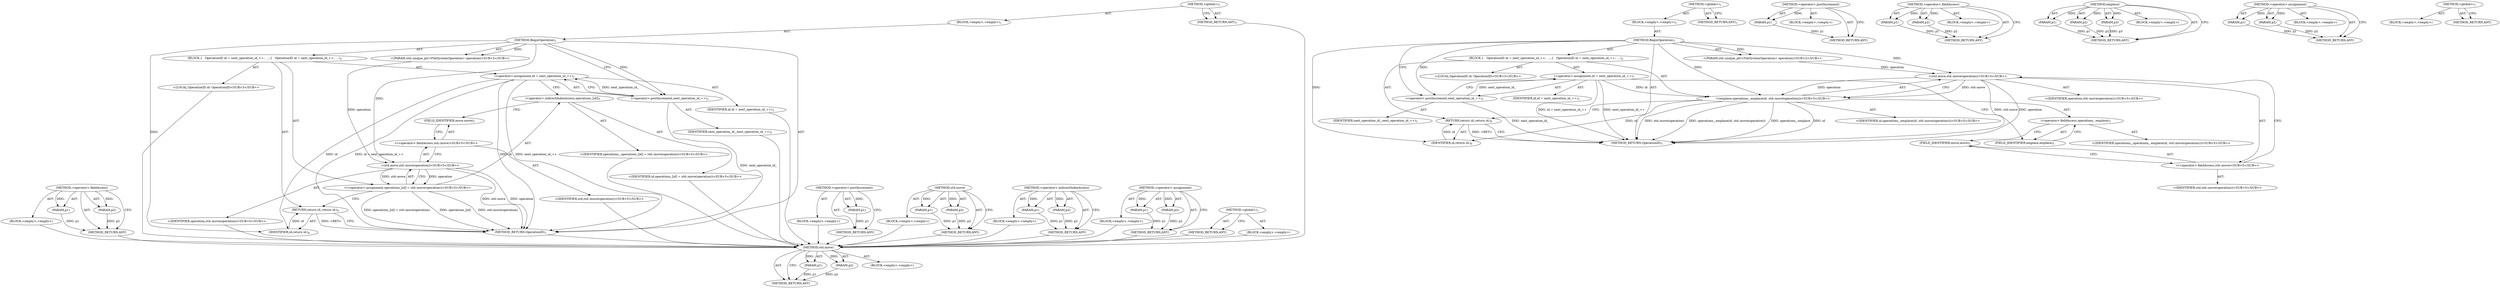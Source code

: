digraph "&lt;global&gt;" {
vulnerable_67 [label=<(METHOD,std.move)>];
vulnerable_68 [label=<(PARAM,p1)>];
vulnerable_69 [label=<(PARAM,p2)>];
vulnerable_70 [label=<(BLOCK,&lt;empty&gt;,&lt;empty&gt;)>];
vulnerable_71 [label=<(METHOD_RETURN,ANY)>];
vulnerable_6 [label=<(METHOD,&lt;global&gt;)<SUB>1</SUB>>];
vulnerable_7 [label=<(BLOCK,&lt;empty&gt;,&lt;empty&gt;)<SUB>1</SUB>>];
vulnerable_8 [label=<(METHOD,BeginOperation)<SUB>1</SUB>>];
vulnerable_9 [label="<(PARAM,std::unique_ptr&lt;FileSystemOperation&gt; operation)<SUB>2</SUB>>"];
vulnerable_10 [label=<(BLOCK,{
   OperationID id = next_operation_id_++;
 
 ...,{
   OperationID id = next_operation_id_++;
 
 ...)<SUB>2</SUB>>];
vulnerable_11 [label="<(LOCAL,OperationID id: OperationID)<SUB>3</SUB>>"];
vulnerable_12 [label=<(&lt;operator&gt;.assignment,id = next_operation_id_++)<SUB>3</SUB>>];
vulnerable_13 [label=<(IDENTIFIER,id,id = next_operation_id_++)<SUB>3</SUB>>];
vulnerable_14 [label=<(&lt;operator&gt;.postIncrement,next_operation_id_++)<SUB>3</SUB>>];
vulnerable_15 [label=<(IDENTIFIER,next_operation_id_,next_operation_id_++)<SUB>3</SUB>>];
vulnerable_16 [label="<(emplace,operations_.emplace(id, std::move(operation)))<SUB>5</SUB>>"];
vulnerable_17 [label=<(&lt;operator&gt;.fieldAccess,operations_.emplace)<SUB>5</SUB>>];
vulnerable_18 [label="<(IDENTIFIER,operations_,operations_.emplace(id, std::move(operation)))<SUB>5</SUB>>"];
vulnerable_19 [label=<(FIELD_IDENTIFIER,emplace,emplace)<SUB>5</SUB>>];
vulnerable_20 [label="<(IDENTIFIER,id,operations_.emplace(id, std::move(operation)))<SUB>5</SUB>>"];
vulnerable_21 [label="<(std.move,std::move(operation))<SUB>5</SUB>>"];
vulnerable_22 [label="<(&lt;operator&gt;.fieldAccess,std::move)<SUB>5</SUB>>"];
vulnerable_23 [label="<(IDENTIFIER,std,std::move(operation))<SUB>5</SUB>>"];
vulnerable_24 [label=<(FIELD_IDENTIFIER,move,move)<SUB>5</SUB>>];
vulnerable_25 [label="<(IDENTIFIER,operation,std::move(operation))<SUB>5</SUB>>"];
vulnerable_26 [label=<(RETURN,return id;,return id;)<SUB>6</SUB>>];
vulnerable_27 [label=<(IDENTIFIER,id,return id;)<SUB>6</SUB>>];
vulnerable_28 [label=<(METHOD_RETURN,OperationID)<SUB>1</SUB>>];
vulnerable_30 [label=<(METHOD_RETURN,ANY)<SUB>1</SUB>>];
vulnerable_52 [label=<(METHOD,&lt;operator&gt;.postIncrement)>];
vulnerable_53 [label=<(PARAM,p1)>];
vulnerable_54 [label=<(BLOCK,&lt;empty&gt;,&lt;empty&gt;)>];
vulnerable_55 [label=<(METHOD_RETURN,ANY)>];
vulnerable_62 [label=<(METHOD,&lt;operator&gt;.fieldAccess)>];
vulnerable_63 [label=<(PARAM,p1)>];
vulnerable_64 [label=<(PARAM,p2)>];
vulnerable_65 [label=<(BLOCK,&lt;empty&gt;,&lt;empty&gt;)>];
vulnerable_66 [label=<(METHOD_RETURN,ANY)>];
vulnerable_56 [label=<(METHOD,emplace)>];
vulnerable_57 [label=<(PARAM,p1)>];
vulnerable_58 [label=<(PARAM,p2)>];
vulnerable_59 [label=<(PARAM,p3)>];
vulnerable_60 [label=<(BLOCK,&lt;empty&gt;,&lt;empty&gt;)>];
vulnerable_61 [label=<(METHOD_RETURN,ANY)>];
vulnerable_47 [label=<(METHOD,&lt;operator&gt;.assignment)>];
vulnerable_48 [label=<(PARAM,p1)>];
vulnerable_49 [label=<(PARAM,p2)>];
vulnerable_50 [label=<(BLOCK,&lt;empty&gt;,&lt;empty&gt;)>];
vulnerable_51 [label=<(METHOD_RETURN,ANY)>];
vulnerable_41 [label=<(METHOD,&lt;global&gt;)<SUB>1</SUB>>];
vulnerable_42 [label=<(BLOCK,&lt;empty&gt;,&lt;empty&gt;)>];
vulnerable_43 [label=<(METHOD_RETURN,ANY)>];
fixed_65 [label=<(METHOD,&lt;operator&gt;.fieldAccess)>];
fixed_66 [label=<(PARAM,p1)>];
fixed_67 [label=<(PARAM,p2)>];
fixed_68 [label=<(BLOCK,&lt;empty&gt;,&lt;empty&gt;)>];
fixed_69 [label=<(METHOD_RETURN,ANY)>];
fixed_6 [label=<(METHOD,&lt;global&gt;)<SUB>1</SUB>>];
fixed_7 [label=<(BLOCK,&lt;empty&gt;,&lt;empty&gt;)<SUB>1</SUB>>];
fixed_8 [label=<(METHOD,BeginOperation)<SUB>1</SUB>>];
fixed_9 [label="<(PARAM,std::unique_ptr&lt;FileSystemOperation&gt; operation)<SUB>2</SUB>>"];
fixed_10 [label=<(BLOCK,{
   OperationID id = next_operation_id_++;
 
 ...,{
   OperationID id = next_operation_id_++;
 
 ...)<SUB>2</SUB>>];
fixed_11 [label="<(LOCAL,OperationID id: OperationID)<SUB>3</SUB>>"];
fixed_12 [label=<(&lt;operator&gt;.assignment,id = next_operation_id_++)<SUB>3</SUB>>];
fixed_13 [label=<(IDENTIFIER,id,id = next_operation_id_++)<SUB>3</SUB>>];
fixed_14 [label=<(&lt;operator&gt;.postIncrement,next_operation_id_++)<SUB>3</SUB>>];
fixed_15 [label=<(IDENTIFIER,next_operation_id_,next_operation_id_++)<SUB>3</SUB>>];
fixed_16 [label="<(&lt;operator&gt;.assignment,operations_[id] = std::move(operation))<SUB>5</SUB>>"];
fixed_17 [label=<(&lt;operator&gt;.indirectIndexAccess,operations_[id])<SUB>5</SUB>>];
fixed_18 [label="<(IDENTIFIER,operations_,operations_[id] = std::move(operation))<SUB>5</SUB>>"];
fixed_19 [label="<(IDENTIFIER,id,operations_[id] = std::move(operation))<SUB>5</SUB>>"];
fixed_20 [label="<(std.move,std::move(operation))<SUB>5</SUB>>"];
fixed_21 [label="<(&lt;operator&gt;.fieldAccess,std::move)<SUB>5</SUB>>"];
fixed_22 [label="<(IDENTIFIER,std,std::move(operation))<SUB>5</SUB>>"];
fixed_23 [label=<(FIELD_IDENTIFIER,move,move)<SUB>5</SUB>>];
fixed_24 [label="<(IDENTIFIER,operation,std::move(operation))<SUB>5</SUB>>"];
fixed_25 [label=<(RETURN,return id;,return id;)<SUB>6</SUB>>];
fixed_26 [label=<(IDENTIFIER,id,return id;)<SUB>6</SUB>>];
fixed_27 [label=<(METHOD_RETURN,OperationID)<SUB>1</SUB>>];
fixed_29 [label=<(METHOD_RETURN,ANY)<SUB>1</SUB>>];
fixed_51 [label=<(METHOD,&lt;operator&gt;.postIncrement)>];
fixed_52 [label=<(PARAM,p1)>];
fixed_53 [label=<(BLOCK,&lt;empty&gt;,&lt;empty&gt;)>];
fixed_54 [label=<(METHOD_RETURN,ANY)>];
fixed_60 [label=<(METHOD,std.move)>];
fixed_61 [label=<(PARAM,p1)>];
fixed_62 [label=<(PARAM,p2)>];
fixed_63 [label=<(BLOCK,&lt;empty&gt;,&lt;empty&gt;)>];
fixed_64 [label=<(METHOD_RETURN,ANY)>];
fixed_55 [label=<(METHOD,&lt;operator&gt;.indirectIndexAccess)>];
fixed_56 [label=<(PARAM,p1)>];
fixed_57 [label=<(PARAM,p2)>];
fixed_58 [label=<(BLOCK,&lt;empty&gt;,&lt;empty&gt;)>];
fixed_59 [label=<(METHOD_RETURN,ANY)>];
fixed_46 [label=<(METHOD,&lt;operator&gt;.assignment)>];
fixed_47 [label=<(PARAM,p1)>];
fixed_48 [label=<(PARAM,p2)>];
fixed_49 [label=<(BLOCK,&lt;empty&gt;,&lt;empty&gt;)>];
fixed_50 [label=<(METHOD_RETURN,ANY)>];
fixed_40 [label=<(METHOD,&lt;global&gt;)<SUB>1</SUB>>];
fixed_41 [label=<(BLOCK,&lt;empty&gt;,&lt;empty&gt;)>];
fixed_42 [label=<(METHOD_RETURN,ANY)>];
vulnerable_67 -> vulnerable_68  [key=0, label="AST: "];
vulnerable_67 -> vulnerable_68  [key=1, label="DDG: "];
vulnerable_67 -> vulnerable_70  [key=0, label="AST: "];
vulnerable_67 -> vulnerable_69  [key=0, label="AST: "];
vulnerable_67 -> vulnerable_69  [key=1, label="DDG: "];
vulnerable_67 -> vulnerable_71  [key=0, label="AST: "];
vulnerable_67 -> vulnerable_71  [key=1, label="CFG: "];
vulnerable_68 -> vulnerable_71  [key=0, label="DDG: p1"];
vulnerable_69 -> vulnerable_71  [key=0, label="DDG: p2"];
vulnerable_6 -> vulnerable_7  [key=0, label="AST: "];
vulnerable_6 -> vulnerable_30  [key=0, label="AST: "];
vulnerable_6 -> vulnerable_30  [key=1, label="CFG: "];
vulnerable_7 -> vulnerable_8  [key=0, label="AST: "];
vulnerable_8 -> vulnerable_9  [key=0, label="AST: "];
vulnerable_8 -> vulnerable_9  [key=1, label="DDG: "];
vulnerable_8 -> vulnerable_10  [key=0, label="AST: "];
vulnerable_8 -> vulnerable_28  [key=0, label="AST: "];
vulnerable_8 -> vulnerable_14  [key=0, label="CFG: "];
vulnerable_8 -> vulnerable_14  [key=1, label="DDG: "];
vulnerable_8 -> vulnerable_16  [key=0, label="DDG: "];
vulnerable_8 -> vulnerable_27  [key=0, label="DDG: "];
vulnerable_8 -> vulnerable_21  [key=0, label="DDG: "];
vulnerable_9 -> vulnerable_21  [key=0, label="DDG: operation"];
vulnerable_10 -> vulnerable_11  [key=0, label="AST: "];
vulnerable_10 -> vulnerable_12  [key=0, label="AST: "];
vulnerable_10 -> vulnerable_16  [key=0, label="AST: "];
vulnerable_10 -> vulnerable_26  [key=0, label="AST: "];
vulnerable_12 -> vulnerable_13  [key=0, label="AST: "];
vulnerable_12 -> vulnerable_14  [key=0, label="AST: "];
vulnerable_12 -> vulnerable_19  [key=0, label="CFG: "];
vulnerable_12 -> vulnerable_28  [key=0, label="DDG: next_operation_id_++"];
vulnerable_12 -> vulnerable_28  [key=1, label="DDG: id = next_operation_id_++"];
vulnerable_12 -> vulnerable_16  [key=0, label="DDG: id"];
vulnerable_14 -> vulnerable_15  [key=0, label="AST: "];
vulnerable_14 -> vulnerable_12  [key=0, label="CFG: "];
vulnerable_14 -> vulnerable_12  [key=1, label="DDG: next_operation_id_"];
vulnerable_14 -> vulnerable_28  [key=0, label="DDG: next_operation_id_"];
vulnerable_16 -> vulnerable_17  [key=0, label="AST: "];
vulnerable_16 -> vulnerable_20  [key=0, label="AST: "];
vulnerable_16 -> vulnerable_21  [key=0, label="AST: "];
vulnerable_16 -> vulnerable_26  [key=0, label="CFG: "];
vulnerable_16 -> vulnerable_28  [key=0, label="DDG: operations_.emplace"];
vulnerable_16 -> vulnerable_28  [key=1, label="DDG: id"];
vulnerable_16 -> vulnerable_28  [key=2, label="DDG: std::move(operation)"];
vulnerable_16 -> vulnerable_28  [key=3, label="DDG: operations_.emplace(id, std::move(operation))"];
vulnerable_16 -> vulnerable_27  [key=0, label="DDG: id"];
vulnerable_17 -> vulnerable_18  [key=0, label="AST: "];
vulnerable_17 -> vulnerable_19  [key=0, label="AST: "];
vulnerable_17 -> vulnerable_24  [key=0, label="CFG: "];
vulnerable_19 -> vulnerable_17  [key=0, label="CFG: "];
vulnerable_21 -> vulnerable_22  [key=0, label="AST: "];
vulnerable_21 -> vulnerable_25  [key=0, label="AST: "];
vulnerable_21 -> vulnerable_16  [key=0, label="CFG: "];
vulnerable_21 -> vulnerable_16  [key=1, label="DDG: std::move"];
vulnerable_21 -> vulnerable_16  [key=2, label="DDG: operation"];
vulnerable_21 -> vulnerable_28  [key=0, label="DDG: std::move"];
vulnerable_21 -> vulnerable_28  [key=1, label="DDG: operation"];
vulnerable_22 -> vulnerable_23  [key=0, label="AST: "];
vulnerable_22 -> vulnerable_24  [key=0, label="AST: "];
vulnerable_22 -> vulnerable_21  [key=0, label="CFG: "];
vulnerable_24 -> vulnerable_22  [key=0, label="CFG: "];
vulnerable_26 -> vulnerable_27  [key=0, label="AST: "];
vulnerable_26 -> vulnerable_28  [key=0, label="CFG: "];
vulnerable_26 -> vulnerable_28  [key=1, label="DDG: &lt;RET&gt;"];
vulnerable_27 -> vulnerable_26  [key=0, label="DDG: id"];
vulnerable_52 -> vulnerable_53  [key=0, label="AST: "];
vulnerable_52 -> vulnerable_53  [key=1, label="DDG: "];
vulnerable_52 -> vulnerable_54  [key=0, label="AST: "];
vulnerable_52 -> vulnerable_55  [key=0, label="AST: "];
vulnerable_52 -> vulnerable_55  [key=1, label="CFG: "];
vulnerable_53 -> vulnerable_55  [key=0, label="DDG: p1"];
vulnerable_62 -> vulnerable_63  [key=0, label="AST: "];
vulnerable_62 -> vulnerable_63  [key=1, label="DDG: "];
vulnerable_62 -> vulnerable_65  [key=0, label="AST: "];
vulnerable_62 -> vulnerable_64  [key=0, label="AST: "];
vulnerable_62 -> vulnerable_64  [key=1, label="DDG: "];
vulnerable_62 -> vulnerable_66  [key=0, label="AST: "];
vulnerable_62 -> vulnerable_66  [key=1, label="CFG: "];
vulnerable_63 -> vulnerable_66  [key=0, label="DDG: p1"];
vulnerable_64 -> vulnerable_66  [key=0, label="DDG: p2"];
vulnerable_56 -> vulnerable_57  [key=0, label="AST: "];
vulnerable_56 -> vulnerable_57  [key=1, label="DDG: "];
vulnerable_56 -> vulnerable_60  [key=0, label="AST: "];
vulnerable_56 -> vulnerable_58  [key=0, label="AST: "];
vulnerable_56 -> vulnerable_58  [key=1, label="DDG: "];
vulnerable_56 -> vulnerable_61  [key=0, label="AST: "];
vulnerable_56 -> vulnerable_61  [key=1, label="CFG: "];
vulnerable_56 -> vulnerable_59  [key=0, label="AST: "];
vulnerable_56 -> vulnerable_59  [key=1, label="DDG: "];
vulnerable_57 -> vulnerable_61  [key=0, label="DDG: p1"];
vulnerable_58 -> vulnerable_61  [key=0, label="DDG: p2"];
vulnerable_59 -> vulnerable_61  [key=0, label="DDG: p3"];
vulnerable_47 -> vulnerable_48  [key=0, label="AST: "];
vulnerable_47 -> vulnerable_48  [key=1, label="DDG: "];
vulnerable_47 -> vulnerable_50  [key=0, label="AST: "];
vulnerable_47 -> vulnerable_49  [key=0, label="AST: "];
vulnerable_47 -> vulnerable_49  [key=1, label="DDG: "];
vulnerable_47 -> vulnerable_51  [key=0, label="AST: "];
vulnerable_47 -> vulnerable_51  [key=1, label="CFG: "];
vulnerable_48 -> vulnerable_51  [key=0, label="DDG: p1"];
vulnerable_49 -> vulnerable_51  [key=0, label="DDG: p2"];
vulnerable_41 -> vulnerable_42  [key=0, label="AST: "];
vulnerable_41 -> vulnerable_43  [key=0, label="AST: "];
vulnerable_41 -> vulnerable_43  [key=1, label="CFG: "];
fixed_65 -> fixed_66  [key=0, label="AST: "];
fixed_65 -> fixed_66  [key=1, label="DDG: "];
fixed_65 -> fixed_68  [key=0, label="AST: "];
fixed_65 -> fixed_67  [key=0, label="AST: "];
fixed_65 -> fixed_67  [key=1, label="DDG: "];
fixed_65 -> fixed_69  [key=0, label="AST: "];
fixed_65 -> fixed_69  [key=1, label="CFG: "];
fixed_66 -> fixed_69  [key=0, label="DDG: p1"];
fixed_67 -> fixed_69  [key=0, label="DDG: p2"];
fixed_68 -> vulnerable_67  [key=0];
fixed_69 -> vulnerable_67  [key=0];
fixed_6 -> fixed_7  [key=0, label="AST: "];
fixed_6 -> fixed_29  [key=0, label="AST: "];
fixed_6 -> fixed_29  [key=1, label="CFG: "];
fixed_7 -> fixed_8  [key=0, label="AST: "];
fixed_8 -> fixed_9  [key=0, label="AST: "];
fixed_8 -> fixed_9  [key=1, label="DDG: "];
fixed_8 -> fixed_10  [key=0, label="AST: "];
fixed_8 -> fixed_27  [key=0, label="AST: "];
fixed_8 -> fixed_14  [key=0, label="CFG: "];
fixed_8 -> fixed_14  [key=1, label="DDG: "];
fixed_8 -> fixed_26  [key=0, label="DDG: "];
fixed_8 -> fixed_20  [key=0, label="DDG: "];
fixed_9 -> fixed_20  [key=0, label="DDG: operation"];
fixed_10 -> fixed_11  [key=0, label="AST: "];
fixed_10 -> fixed_12  [key=0, label="AST: "];
fixed_10 -> fixed_16  [key=0, label="AST: "];
fixed_10 -> fixed_25  [key=0, label="AST: "];
fixed_11 -> vulnerable_67  [key=0];
fixed_12 -> fixed_13  [key=0, label="AST: "];
fixed_12 -> fixed_14  [key=0, label="AST: "];
fixed_12 -> fixed_17  [key=0, label="CFG: "];
fixed_12 -> fixed_27  [key=0, label="DDG: id"];
fixed_12 -> fixed_27  [key=1, label="DDG: next_operation_id_++"];
fixed_12 -> fixed_27  [key=2, label="DDG: id = next_operation_id_++"];
fixed_12 -> fixed_26  [key=0, label="DDG: id"];
fixed_13 -> vulnerable_67  [key=0];
fixed_14 -> fixed_15  [key=0, label="AST: "];
fixed_14 -> fixed_12  [key=0, label="CFG: "];
fixed_14 -> fixed_12  [key=1, label="DDG: next_operation_id_"];
fixed_14 -> fixed_27  [key=0, label="DDG: next_operation_id_"];
fixed_15 -> vulnerable_67  [key=0];
fixed_16 -> fixed_17  [key=0, label="AST: "];
fixed_16 -> fixed_20  [key=0, label="AST: "];
fixed_16 -> fixed_25  [key=0, label="CFG: "];
fixed_16 -> fixed_27  [key=0, label="DDG: operations_[id]"];
fixed_16 -> fixed_27  [key=1, label="DDG: std::move(operation)"];
fixed_16 -> fixed_27  [key=2, label="DDG: operations_[id] = std::move(operation)"];
fixed_17 -> fixed_18  [key=0, label="AST: "];
fixed_17 -> fixed_19  [key=0, label="AST: "];
fixed_17 -> fixed_23  [key=0, label="CFG: "];
fixed_18 -> vulnerable_67  [key=0];
fixed_19 -> vulnerable_67  [key=0];
fixed_20 -> fixed_21  [key=0, label="AST: "];
fixed_20 -> fixed_24  [key=0, label="AST: "];
fixed_20 -> fixed_16  [key=0, label="CFG: "];
fixed_20 -> fixed_16  [key=1, label="DDG: std::move"];
fixed_20 -> fixed_16  [key=2, label="DDG: operation"];
fixed_20 -> fixed_27  [key=0, label="DDG: std::move"];
fixed_20 -> fixed_27  [key=1, label="DDG: operation"];
fixed_21 -> fixed_22  [key=0, label="AST: "];
fixed_21 -> fixed_23  [key=0, label="AST: "];
fixed_21 -> fixed_20  [key=0, label="CFG: "];
fixed_22 -> vulnerable_67  [key=0];
fixed_23 -> fixed_21  [key=0, label="CFG: "];
fixed_24 -> vulnerable_67  [key=0];
fixed_25 -> fixed_26  [key=0, label="AST: "];
fixed_25 -> fixed_27  [key=0, label="CFG: "];
fixed_25 -> fixed_27  [key=1, label="DDG: &lt;RET&gt;"];
fixed_26 -> fixed_25  [key=0, label="DDG: id"];
fixed_27 -> vulnerable_67  [key=0];
fixed_29 -> vulnerable_67  [key=0];
fixed_51 -> fixed_52  [key=0, label="AST: "];
fixed_51 -> fixed_52  [key=1, label="DDG: "];
fixed_51 -> fixed_53  [key=0, label="AST: "];
fixed_51 -> fixed_54  [key=0, label="AST: "];
fixed_51 -> fixed_54  [key=1, label="CFG: "];
fixed_52 -> fixed_54  [key=0, label="DDG: p1"];
fixed_53 -> vulnerable_67  [key=0];
fixed_54 -> vulnerable_67  [key=0];
fixed_60 -> fixed_61  [key=0, label="AST: "];
fixed_60 -> fixed_61  [key=1, label="DDG: "];
fixed_60 -> fixed_63  [key=0, label="AST: "];
fixed_60 -> fixed_62  [key=0, label="AST: "];
fixed_60 -> fixed_62  [key=1, label="DDG: "];
fixed_60 -> fixed_64  [key=0, label="AST: "];
fixed_60 -> fixed_64  [key=1, label="CFG: "];
fixed_61 -> fixed_64  [key=0, label="DDG: p1"];
fixed_62 -> fixed_64  [key=0, label="DDG: p2"];
fixed_63 -> vulnerable_67  [key=0];
fixed_64 -> vulnerable_67  [key=0];
fixed_55 -> fixed_56  [key=0, label="AST: "];
fixed_55 -> fixed_56  [key=1, label="DDG: "];
fixed_55 -> fixed_58  [key=0, label="AST: "];
fixed_55 -> fixed_57  [key=0, label="AST: "];
fixed_55 -> fixed_57  [key=1, label="DDG: "];
fixed_55 -> fixed_59  [key=0, label="AST: "];
fixed_55 -> fixed_59  [key=1, label="CFG: "];
fixed_56 -> fixed_59  [key=0, label="DDG: p1"];
fixed_57 -> fixed_59  [key=0, label="DDG: p2"];
fixed_58 -> vulnerable_67  [key=0];
fixed_59 -> vulnerable_67  [key=0];
fixed_46 -> fixed_47  [key=0, label="AST: "];
fixed_46 -> fixed_47  [key=1, label="DDG: "];
fixed_46 -> fixed_49  [key=0, label="AST: "];
fixed_46 -> fixed_48  [key=0, label="AST: "];
fixed_46 -> fixed_48  [key=1, label="DDG: "];
fixed_46 -> fixed_50  [key=0, label="AST: "];
fixed_46 -> fixed_50  [key=1, label="CFG: "];
fixed_47 -> fixed_50  [key=0, label="DDG: p1"];
fixed_48 -> fixed_50  [key=0, label="DDG: p2"];
fixed_49 -> vulnerable_67  [key=0];
fixed_50 -> vulnerable_67  [key=0];
fixed_40 -> fixed_41  [key=0, label="AST: "];
fixed_40 -> fixed_42  [key=0, label="AST: "];
fixed_40 -> fixed_42  [key=1, label="CFG: "];
fixed_41 -> vulnerable_67  [key=0];
fixed_42 -> vulnerable_67  [key=0];
}
